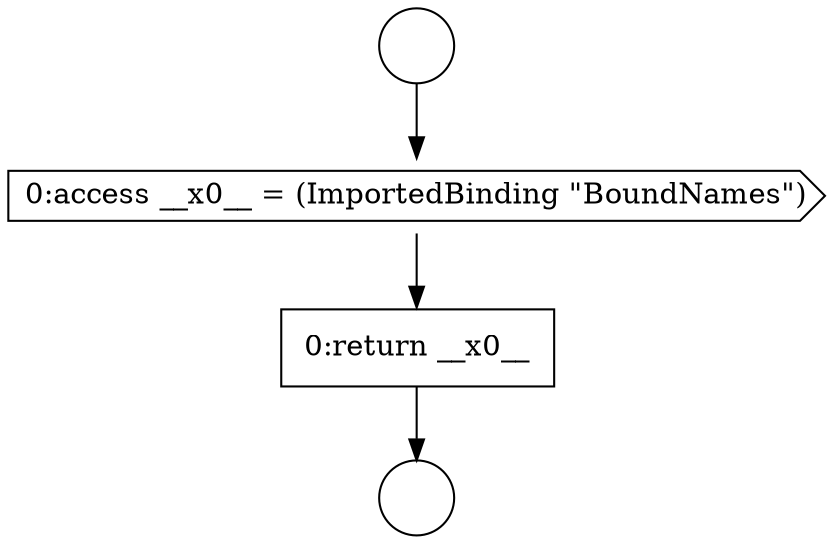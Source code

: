 digraph {
  node9599 [shape=circle label=" " color="black" fillcolor="white" style=filled]
  node9601 [shape=cds, label=<<font color="black">0:access __x0__ = (ImportedBinding &quot;BoundNames&quot;)</font>> color="black" fillcolor="white" style=filled]
  node9602 [shape=none, margin=0, label=<<font color="black">
    <table border="0" cellborder="1" cellspacing="0" cellpadding="10">
      <tr><td align="left">0:return __x0__</td></tr>
    </table>
  </font>> color="black" fillcolor="white" style=filled]
  node9600 [shape=circle label=" " color="black" fillcolor="white" style=filled]
  node9599 -> node9601 [ color="black"]
  node9601 -> node9602 [ color="black"]
  node9602 -> node9600 [ color="black"]
}
